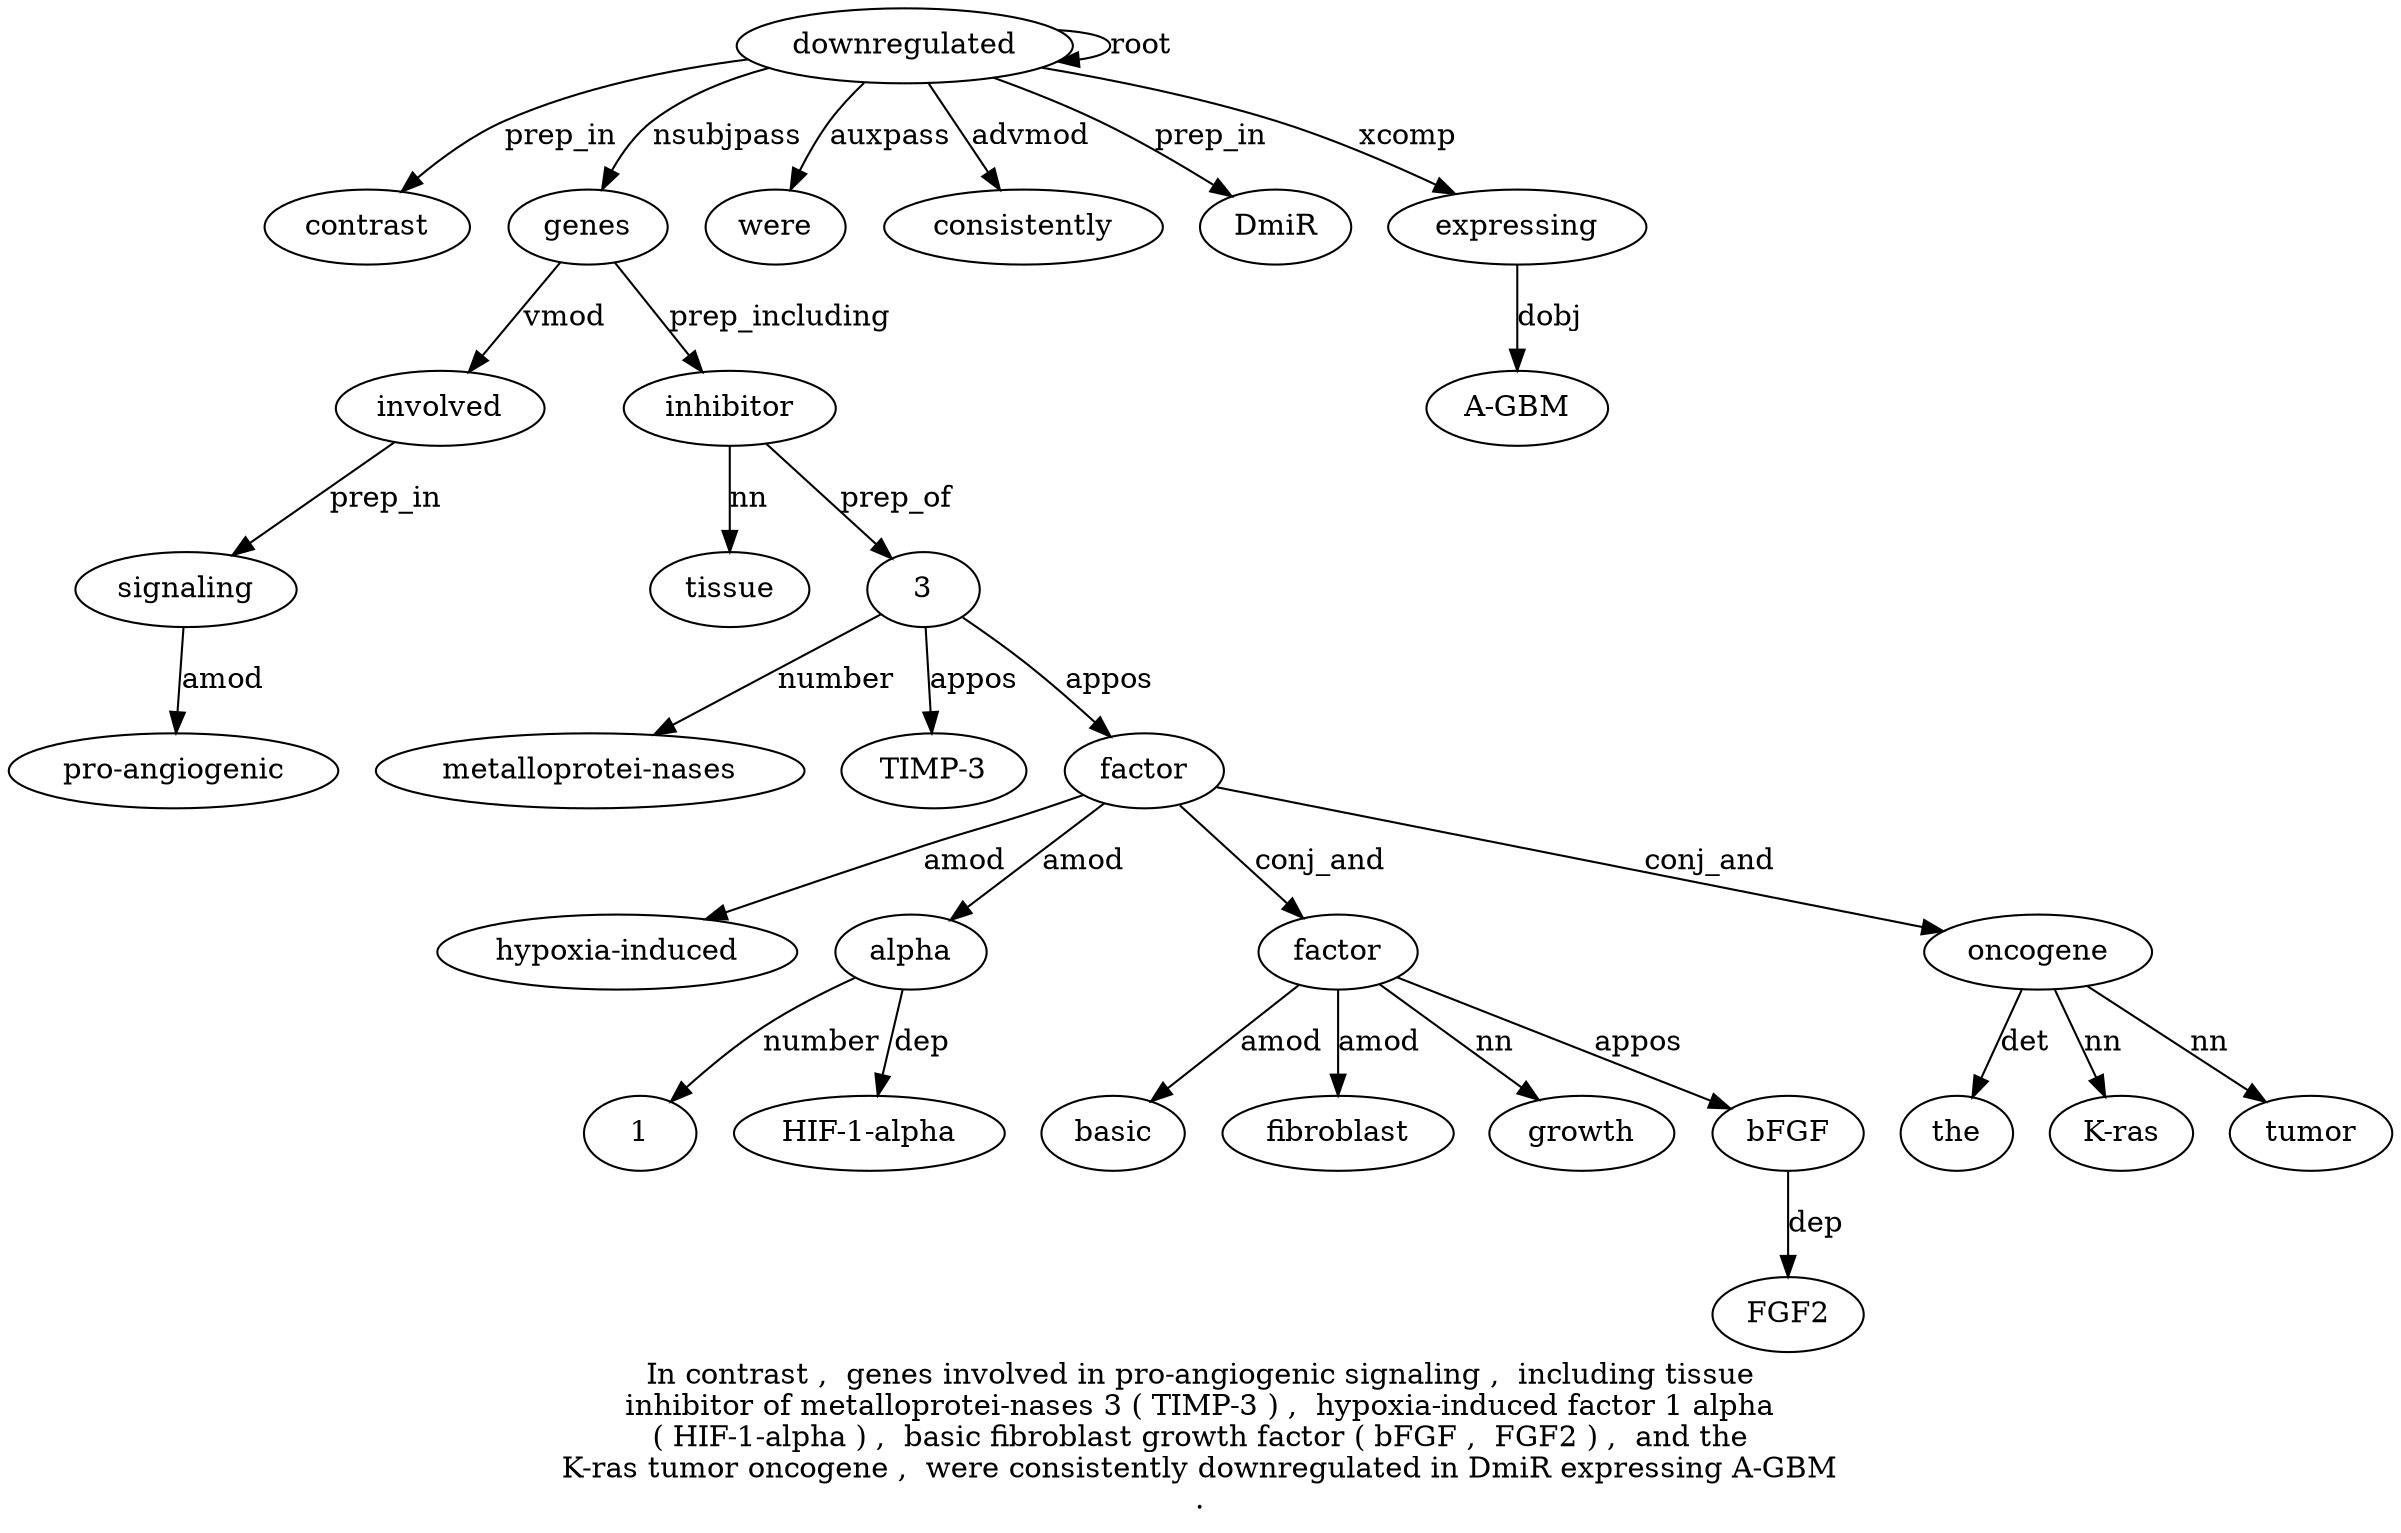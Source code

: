 digraph "In contrast ,  genes involved in pro-angiogenic signaling ,  including tissue inhibitor of metalloprotei-nases 3 ( TIMP-3 ) ,  hypoxia-induced factor 1 alpha ( HIF-1-alpha ) ,  basic fibroblast growth factor ( bFGF ,  FGF2 ) ,  and the K-ras tumor oncogene ,  were consistently downregulated in DmiR expressing A-GBM ." {
label="In contrast ,  genes involved in pro-angiogenic signaling ,  including tissue
inhibitor of metalloprotei-nases 3 ( TIMP-3 ) ,  hypoxia-induced factor 1 alpha
( HIF-1-alpha ) ,  basic fibroblast growth factor ( bFGF ,  FGF2 ) ,  and the
K-ras tumor oncogene ,  were consistently downregulated in DmiR expressing A-GBM
.";
downregulated46 [style=filled, fillcolor=white, label=downregulated];
contrast2 [style=filled, fillcolor=white, label=contrast];
downregulated46 -> contrast2  [label=prep_in];
genes4 [style=filled, fillcolor=white, label=genes];
downregulated46 -> genes4  [label=nsubjpass];
involved5 [style=filled, fillcolor=white, label=involved];
genes4 -> involved5  [label=vmod];
signaling8 [style=filled, fillcolor=white, label=signaling];
"pro-angiogenic7" [style=filled, fillcolor=white, label="pro-angiogenic"];
signaling8 -> "pro-angiogenic7"  [label=amod];
involved5 -> signaling8  [label=prep_in];
inhibitor12 [style=filled, fillcolor=white, label=inhibitor];
tissue11 [style=filled, fillcolor=white, label=tissue];
inhibitor12 -> tissue11  [label=nn];
genes4 -> inhibitor12  [label=prep_including];
315 [style=filled, fillcolor=white, label=3];
"metalloprotei-nases14" [style=filled, fillcolor=white, label="metalloprotei-nases"];
315 -> "metalloprotei-nases14"  [label=number];
inhibitor12 -> 315  [label=prep_of];
"TIMP-317" [style=filled, fillcolor=white, label="TIMP-3"];
315 -> "TIMP-317"  [label=appos];
factor21 [style=filled, fillcolor=white, label=factor];
"hypoxia-induced20" [style=filled, fillcolor=white, label="hypoxia-induced"];
factor21 -> "hypoxia-induced20"  [label=amod];
315 -> factor21  [label=appos];
alpha23 [style=filled, fillcolor=white, label=alpha];
122 [style=filled, fillcolor=white, label=1];
alpha23 -> 122  [label=number];
factor21 -> alpha23  [label=amod];
"HIF-1-alpha25" [style=filled, fillcolor=white, label="HIF-1-alpha"];
alpha23 -> "HIF-1-alpha25"  [label=dep];
factor31 [style=filled, fillcolor=white, label=factor];
basic28 [style=filled, fillcolor=white, label=basic];
factor31 -> basic28  [label=amod];
fibroblast29 [style=filled, fillcolor=white, label=fibroblast];
factor31 -> fibroblast29  [label=amod];
growth30 [style=filled, fillcolor=white, label=growth];
factor31 -> growth30  [label=nn];
factor21 -> factor31  [label=conj_and];
bFGF33 [style=filled, fillcolor=white, label=bFGF];
factor31 -> bFGF33  [label=appos];
FGF235 [style=filled, fillcolor=white, label=FGF2];
bFGF33 -> FGF235  [label=dep];
oncogene42 [style=filled, fillcolor=white, label=oncogene];
the39 [style=filled, fillcolor=white, label=the];
oncogene42 -> the39  [label=det];
"K-ras40" [style=filled, fillcolor=white, label="K-ras"];
oncogene42 -> "K-ras40"  [label=nn];
tumor41 [style=filled, fillcolor=white, label=tumor];
oncogene42 -> tumor41  [label=nn];
factor21 -> oncogene42  [label=conj_and];
were44 [style=filled, fillcolor=white, label=were];
downregulated46 -> were44  [label=auxpass];
consistently45 [style=filled, fillcolor=white, label=consistently];
downregulated46 -> consistently45  [label=advmod];
downregulated46 -> downregulated46  [label=root];
DmiR48 [style=filled, fillcolor=white, label=DmiR];
downregulated46 -> DmiR48  [label=prep_in];
expressing49 [style=filled, fillcolor=white, label=expressing];
downregulated46 -> expressing49  [label=xcomp];
"A-GBM50" [style=filled, fillcolor=white, label="A-GBM"];
expressing49 -> "A-GBM50"  [label=dobj];
}
